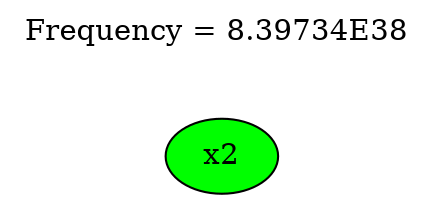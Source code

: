 strict digraph "" {
	graph [label=<Frequency = 8.39734E38
 <br/> <br/> <br/>>,
		labelloc=t
	];
	node [label="\N"];
	0	 [fillcolor="#00ff00",
		label=x2,
		style=filled];
}
